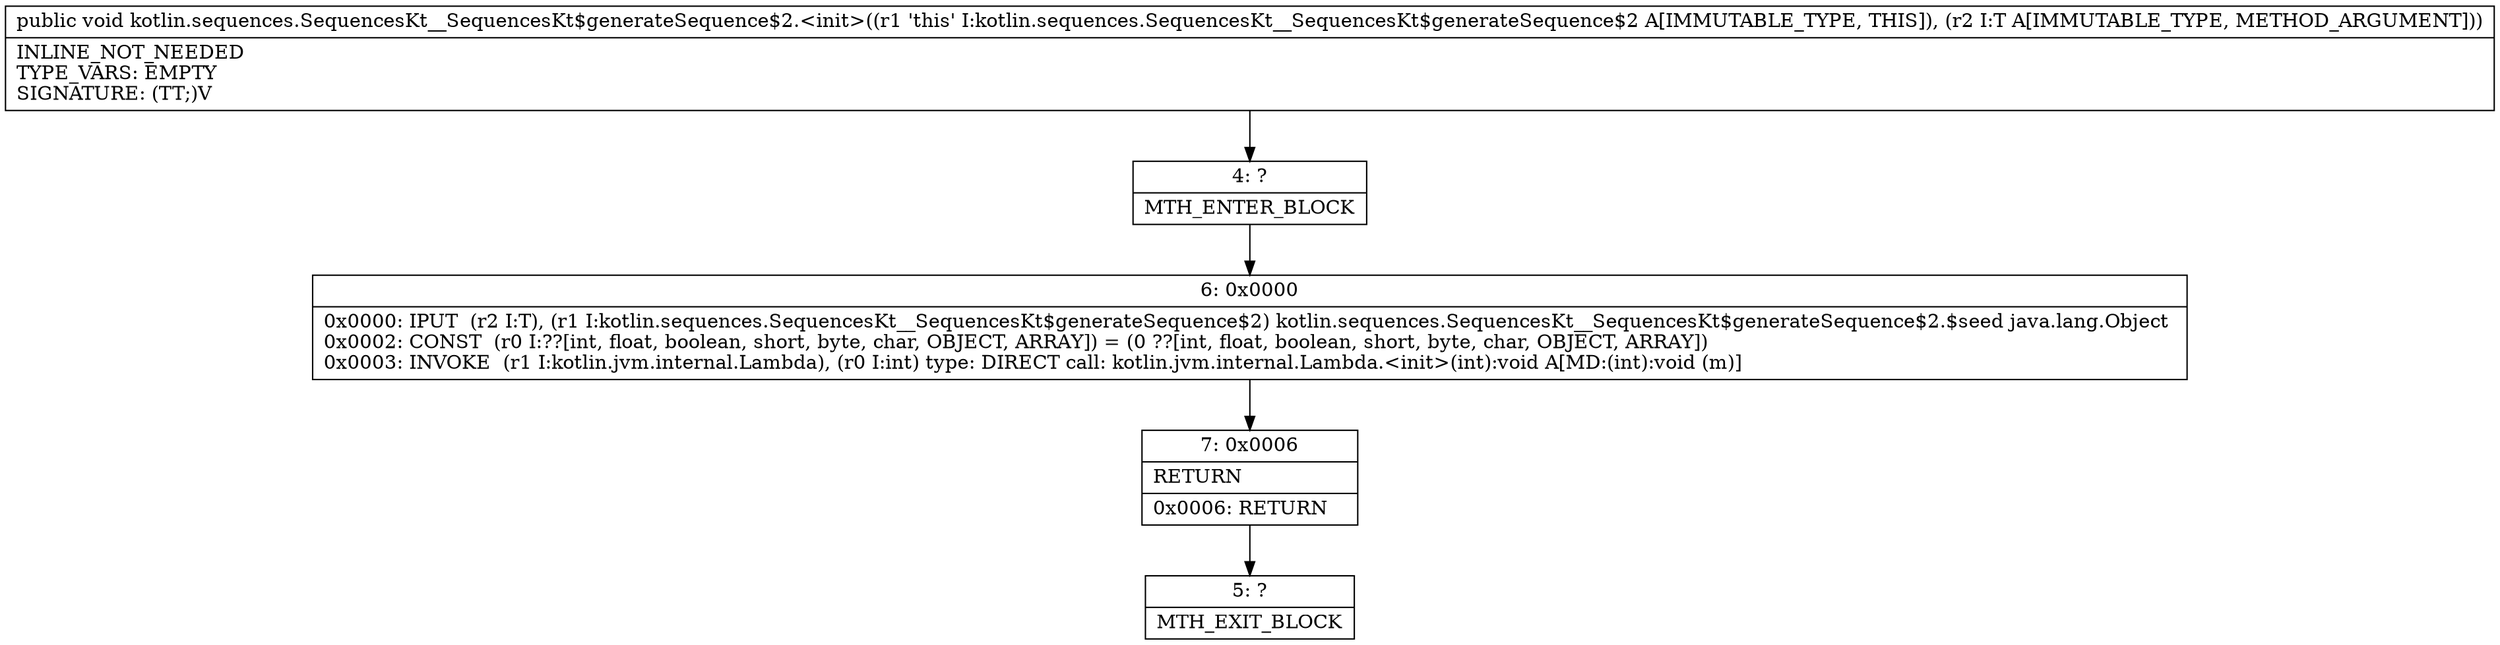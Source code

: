 digraph "CFG forkotlin.sequences.SequencesKt__SequencesKt$generateSequence$2.\<init\>(Ljava\/lang\/Object;)V" {
Node_4 [shape=record,label="{4\:\ ?|MTH_ENTER_BLOCK\l}"];
Node_6 [shape=record,label="{6\:\ 0x0000|0x0000: IPUT  (r2 I:T), (r1 I:kotlin.sequences.SequencesKt__SequencesKt$generateSequence$2) kotlin.sequences.SequencesKt__SequencesKt$generateSequence$2.$seed java.lang.Object \l0x0002: CONST  (r0 I:??[int, float, boolean, short, byte, char, OBJECT, ARRAY]) = (0 ??[int, float, boolean, short, byte, char, OBJECT, ARRAY]) \l0x0003: INVOKE  (r1 I:kotlin.jvm.internal.Lambda), (r0 I:int) type: DIRECT call: kotlin.jvm.internal.Lambda.\<init\>(int):void A[MD:(int):void (m)]\l}"];
Node_7 [shape=record,label="{7\:\ 0x0006|RETURN\l|0x0006: RETURN   \l}"];
Node_5 [shape=record,label="{5\:\ ?|MTH_EXIT_BLOCK\l}"];
MethodNode[shape=record,label="{public void kotlin.sequences.SequencesKt__SequencesKt$generateSequence$2.\<init\>((r1 'this' I:kotlin.sequences.SequencesKt__SequencesKt$generateSequence$2 A[IMMUTABLE_TYPE, THIS]), (r2 I:T A[IMMUTABLE_TYPE, METHOD_ARGUMENT]))  | INLINE_NOT_NEEDED\lTYPE_VARS: EMPTY\lSIGNATURE: (TT;)V\l}"];
MethodNode -> Node_4;Node_4 -> Node_6;
Node_6 -> Node_7;
Node_7 -> Node_5;
}

